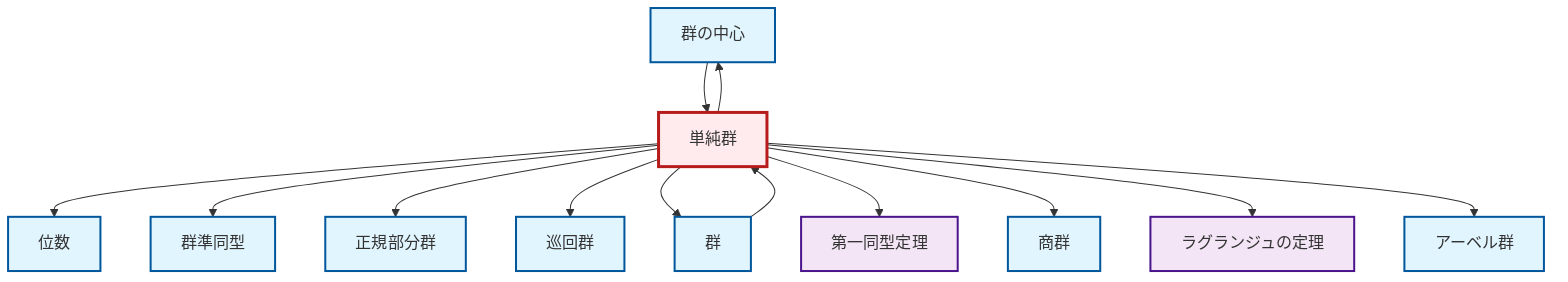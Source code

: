 graph TD
    classDef definition fill:#e1f5fe,stroke:#01579b,stroke-width:2px
    classDef theorem fill:#f3e5f5,stroke:#4a148c,stroke-width:2px
    classDef axiom fill:#fff3e0,stroke:#e65100,stroke-width:2px
    classDef example fill:#e8f5e9,stroke:#1b5e20,stroke-width:2px
    classDef current fill:#ffebee,stroke:#b71c1c,stroke-width:3px
    def-homomorphism["群準同型"]:::definition
    def-quotient-group["商群"]:::definition
    thm-lagrange["ラグランジュの定理"]:::theorem
    def-abelian-group["アーベル群"]:::definition
    thm-first-isomorphism["第一同型定理"]:::theorem
    def-normal-subgroup["正規部分群"]:::definition
    def-center-of-group["群の中心"]:::definition
    def-order["位数"]:::definition
    def-cyclic-group["巡回群"]:::definition
    def-group["群"]:::definition
    def-simple-group["単純群"]:::definition
    def-simple-group --> def-center-of-group
    def-simple-group --> def-order
    def-simple-group --> def-homomorphism
    def-simple-group --> def-normal-subgroup
    def-group --> def-simple-group
    def-simple-group --> def-cyclic-group
    def-simple-group --> def-group
    def-simple-group --> thm-first-isomorphism
    def-simple-group --> def-quotient-group
    def-center-of-group --> def-simple-group
    def-simple-group --> thm-lagrange
    def-simple-group --> def-abelian-group
    class def-simple-group current